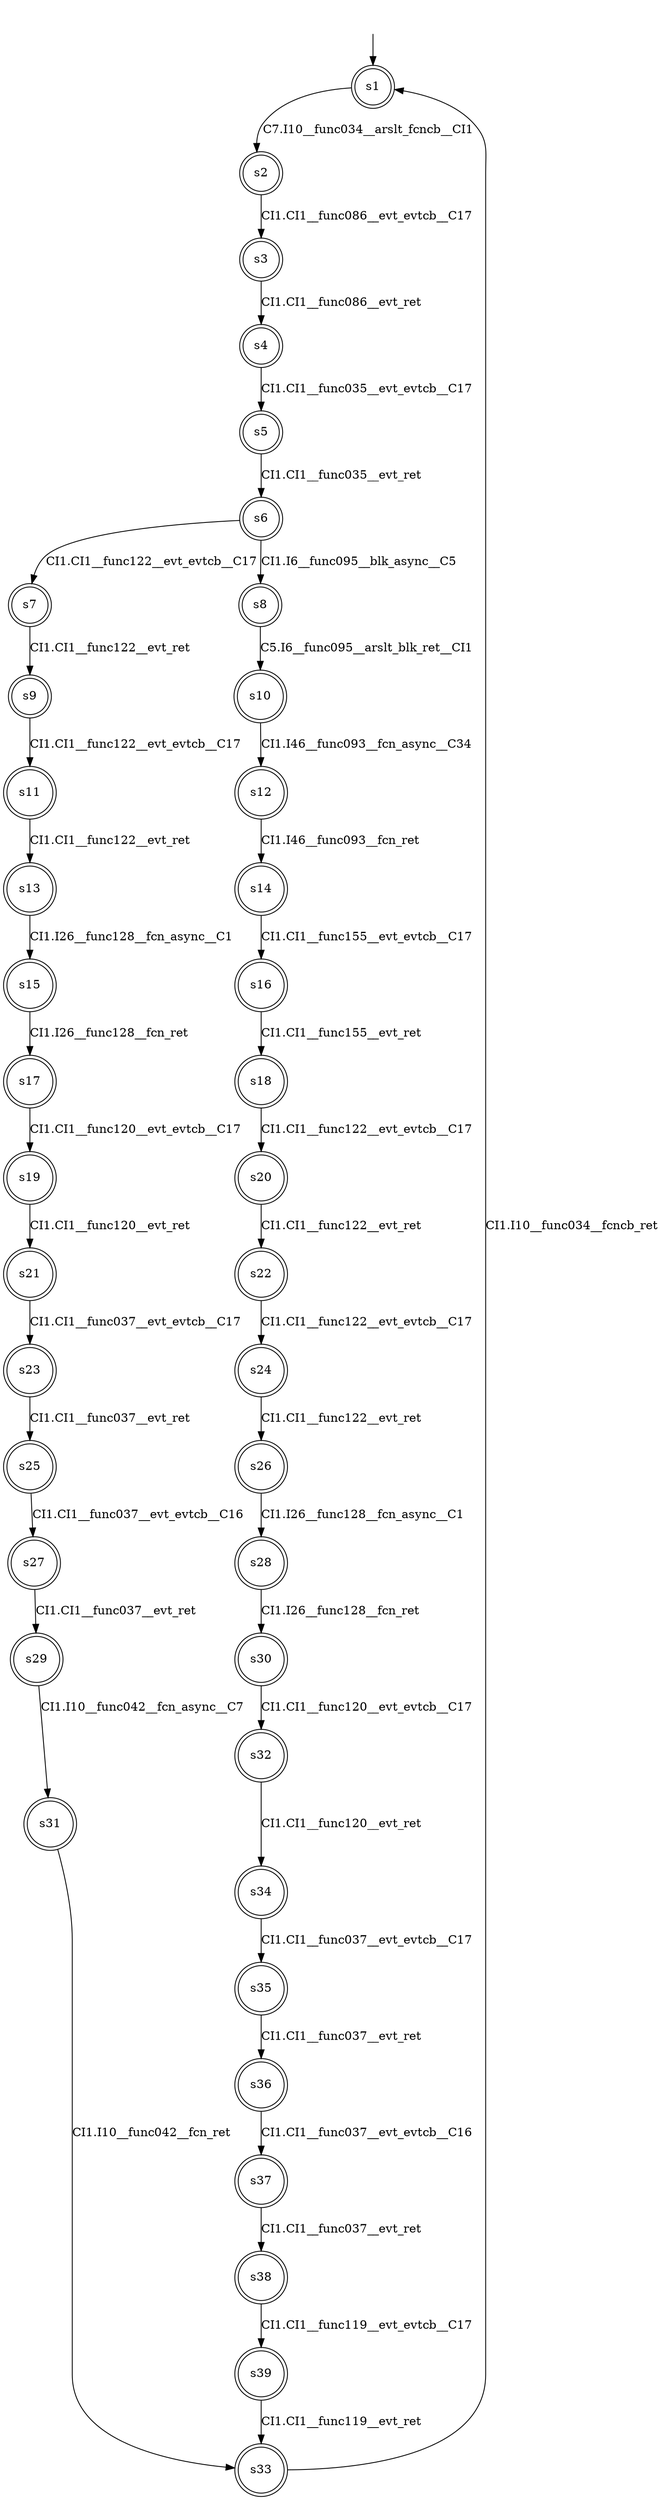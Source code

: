 digraph automaton {
	1 [label=<s1> shape="doublecircle"];
	2 [label=<s2> shape="doublecircle"];
	3 [label=<s3> shape="doublecircle"];
	4 [label=<s4> shape="doublecircle"];
	5 [label=<s5> shape="doublecircle"];
	6 [label=<s6> shape="doublecircle"];
	7 [label=<s7> shape="doublecircle"];
	8 [label=<s8> shape="doublecircle"];
	9 [label=<s9> shape="doublecircle"];
	10 [label=<s10> shape="doublecircle"];
	11 [label=<s11> shape="doublecircle"];
	12 [label=<s12> shape="doublecircle"];
	13 [label=<s13> shape="doublecircle"];
	14 [label=<s14> shape="doublecircle"];
	15 [label=<s15> shape="doublecircle"];
	16 [label=<s16> shape="doublecircle"];
	17 [label=<s17> shape="doublecircle"];
	18 [label=<s18> shape="doublecircle"];
	19 [label=<s19> shape="doublecircle"];
	20 [label=<s20> shape="doublecircle"];
	21 [label=<s21> shape="doublecircle"];
	22 [label=<s22> shape="doublecircle"];
	23 [label=<s23> shape="doublecircle"];
	24 [label=<s24> shape="doublecircle"];
	25 [label=<s25> shape="doublecircle"];
	26 [label=<s26> shape="doublecircle"];
	27 [label=<s27> shape="doublecircle"];
	28 [label=<s28> shape="doublecircle"];
	29 [label=<s29> shape="doublecircle"];
	30 [label=<s30> shape="doublecircle"];
	31 [label=<s31> shape="doublecircle"];
	32 [label=<s32> shape="doublecircle"];
	33 [label=<s33> shape="doublecircle"];
	34 [label=<s34> shape="doublecircle"];
	35 [label=<s35> shape="doublecircle"];
	36 [label=<s36> shape="doublecircle"];
	37 [label=<s37> shape="doublecircle"];
	38 [label=<s38> shape="doublecircle"];
	39 [label=<s39> shape="doublecircle"];
	__init1 [label=<> shape="none"];
	__init1 -> 1;
	1 -> 2 [label=<C7.I10__func034__arslt_fcncb__CI1> id="1-0-2"];
	2 -> 3 [label=<CI1.CI1__func086__evt_evtcb__C17> id="2-0-3"];
	3 -> 4 [label=<CI1.CI1__func086__evt_ret> id="3-0-4"];
	4 -> 5 [label=<CI1.CI1__func035__evt_evtcb__C17> id="4-0-5"];
	5 -> 6 [label=<CI1.CI1__func035__evt_ret> id="5-0-6"];
	6 -> 7 [label=<CI1.CI1__func122__evt_evtcb__C17> id="6-0-7"];
	6 -> 8 [label=<CI1.I6__func095__blk_async__C5> id="6-1-8"];
	7 -> 9 [label=<CI1.CI1__func122__evt_ret> id="7-0-9"];
	8 -> 10 [label=<C5.I6__func095__arslt_blk_ret__CI1> id="8-0-10"];
	9 -> 11 [label=<CI1.CI1__func122__evt_evtcb__C17> id="9-0-11"];
	10 -> 12 [label=<CI1.I46__func093__fcn_async__C34> id="10-0-12"];
	11 -> 13 [label=<CI1.CI1__func122__evt_ret> id="11-0-13"];
	12 -> 14 [label=<CI1.I46__func093__fcn_ret> id="12-0-14"];
	13 -> 15 [label=<CI1.I26__func128__fcn_async__C1> id="13-0-15"];
	14 -> 16 [label=<CI1.CI1__func155__evt_evtcb__C17> id="14-0-16"];
	15 -> 17 [label=<CI1.I26__func128__fcn_ret> id="15-0-17"];
	16 -> 18 [label=<CI1.CI1__func155__evt_ret> id="16-0-18"];
	17 -> 19 [label=<CI1.CI1__func120__evt_evtcb__C17> id="17-0-19"];
	18 -> 20 [label=<CI1.CI1__func122__evt_evtcb__C17> id="18-0-20"];
	19 -> 21 [label=<CI1.CI1__func120__evt_ret> id="19-0-21"];
	20 -> 22 [label=<CI1.CI1__func122__evt_ret> id="20-0-22"];
	21 -> 23 [label=<CI1.CI1__func037__evt_evtcb__C17> id="21-0-23"];
	22 -> 24 [label=<CI1.CI1__func122__evt_evtcb__C17> id="22-0-24"];
	23 -> 25 [label=<CI1.CI1__func037__evt_ret> id="23-0-25"];
	24 -> 26 [label=<CI1.CI1__func122__evt_ret> id="24-0-26"];
	25 -> 27 [label=<CI1.CI1__func037__evt_evtcb__C16> id="25-0-27"];
	26 -> 28 [label=<CI1.I26__func128__fcn_async__C1> id="26-0-28"];
	27 -> 29 [label=<CI1.CI1__func037__evt_ret> id="27-0-29"];
	28 -> 30 [label=<CI1.I26__func128__fcn_ret> id="28-0-30"];
	29 -> 31 [label=<CI1.I10__func042__fcn_async__C7> id="29-0-31"];
	30 -> 32 [label=<CI1.CI1__func120__evt_evtcb__C17> id="30-0-32"];
	31 -> 33 [label=<CI1.I10__func042__fcn_ret> id="31-0-33"];
	32 -> 34 [label=<CI1.CI1__func120__evt_ret> id="32-0-34"];
	33 -> 1 [label=<CI1.I10__func034__fcncb_ret> id="33-0-1"];
	34 -> 35 [label=<CI1.CI1__func037__evt_evtcb__C17> id="34-0-35"];
	35 -> 36 [label=<CI1.CI1__func037__evt_ret> id="35-0-36"];
	36 -> 37 [label=<CI1.CI1__func037__evt_evtcb__C16> id="36-0-37"];
	37 -> 38 [label=<CI1.CI1__func037__evt_ret> id="37-0-38"];
	38 -> 39 [label=<CI1.CI1__func119__evt_evtcb__C17> id="38-0-39"];
	39 -> 33 [label=<CI1.CI1__func119__evt_ret> id="39-0-33"];
}
